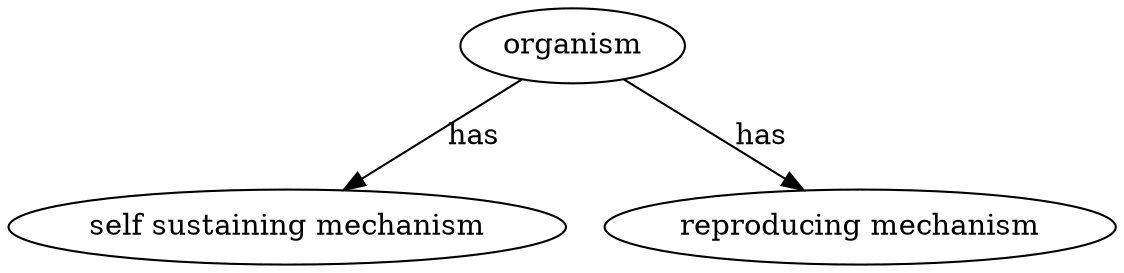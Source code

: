 digraph 
  {
    "organism" -> "self sustaining mechanism" [ label = "has"        ];
    "organism" -> "reproducing mechanism" [ label = "has"        ];
  }

